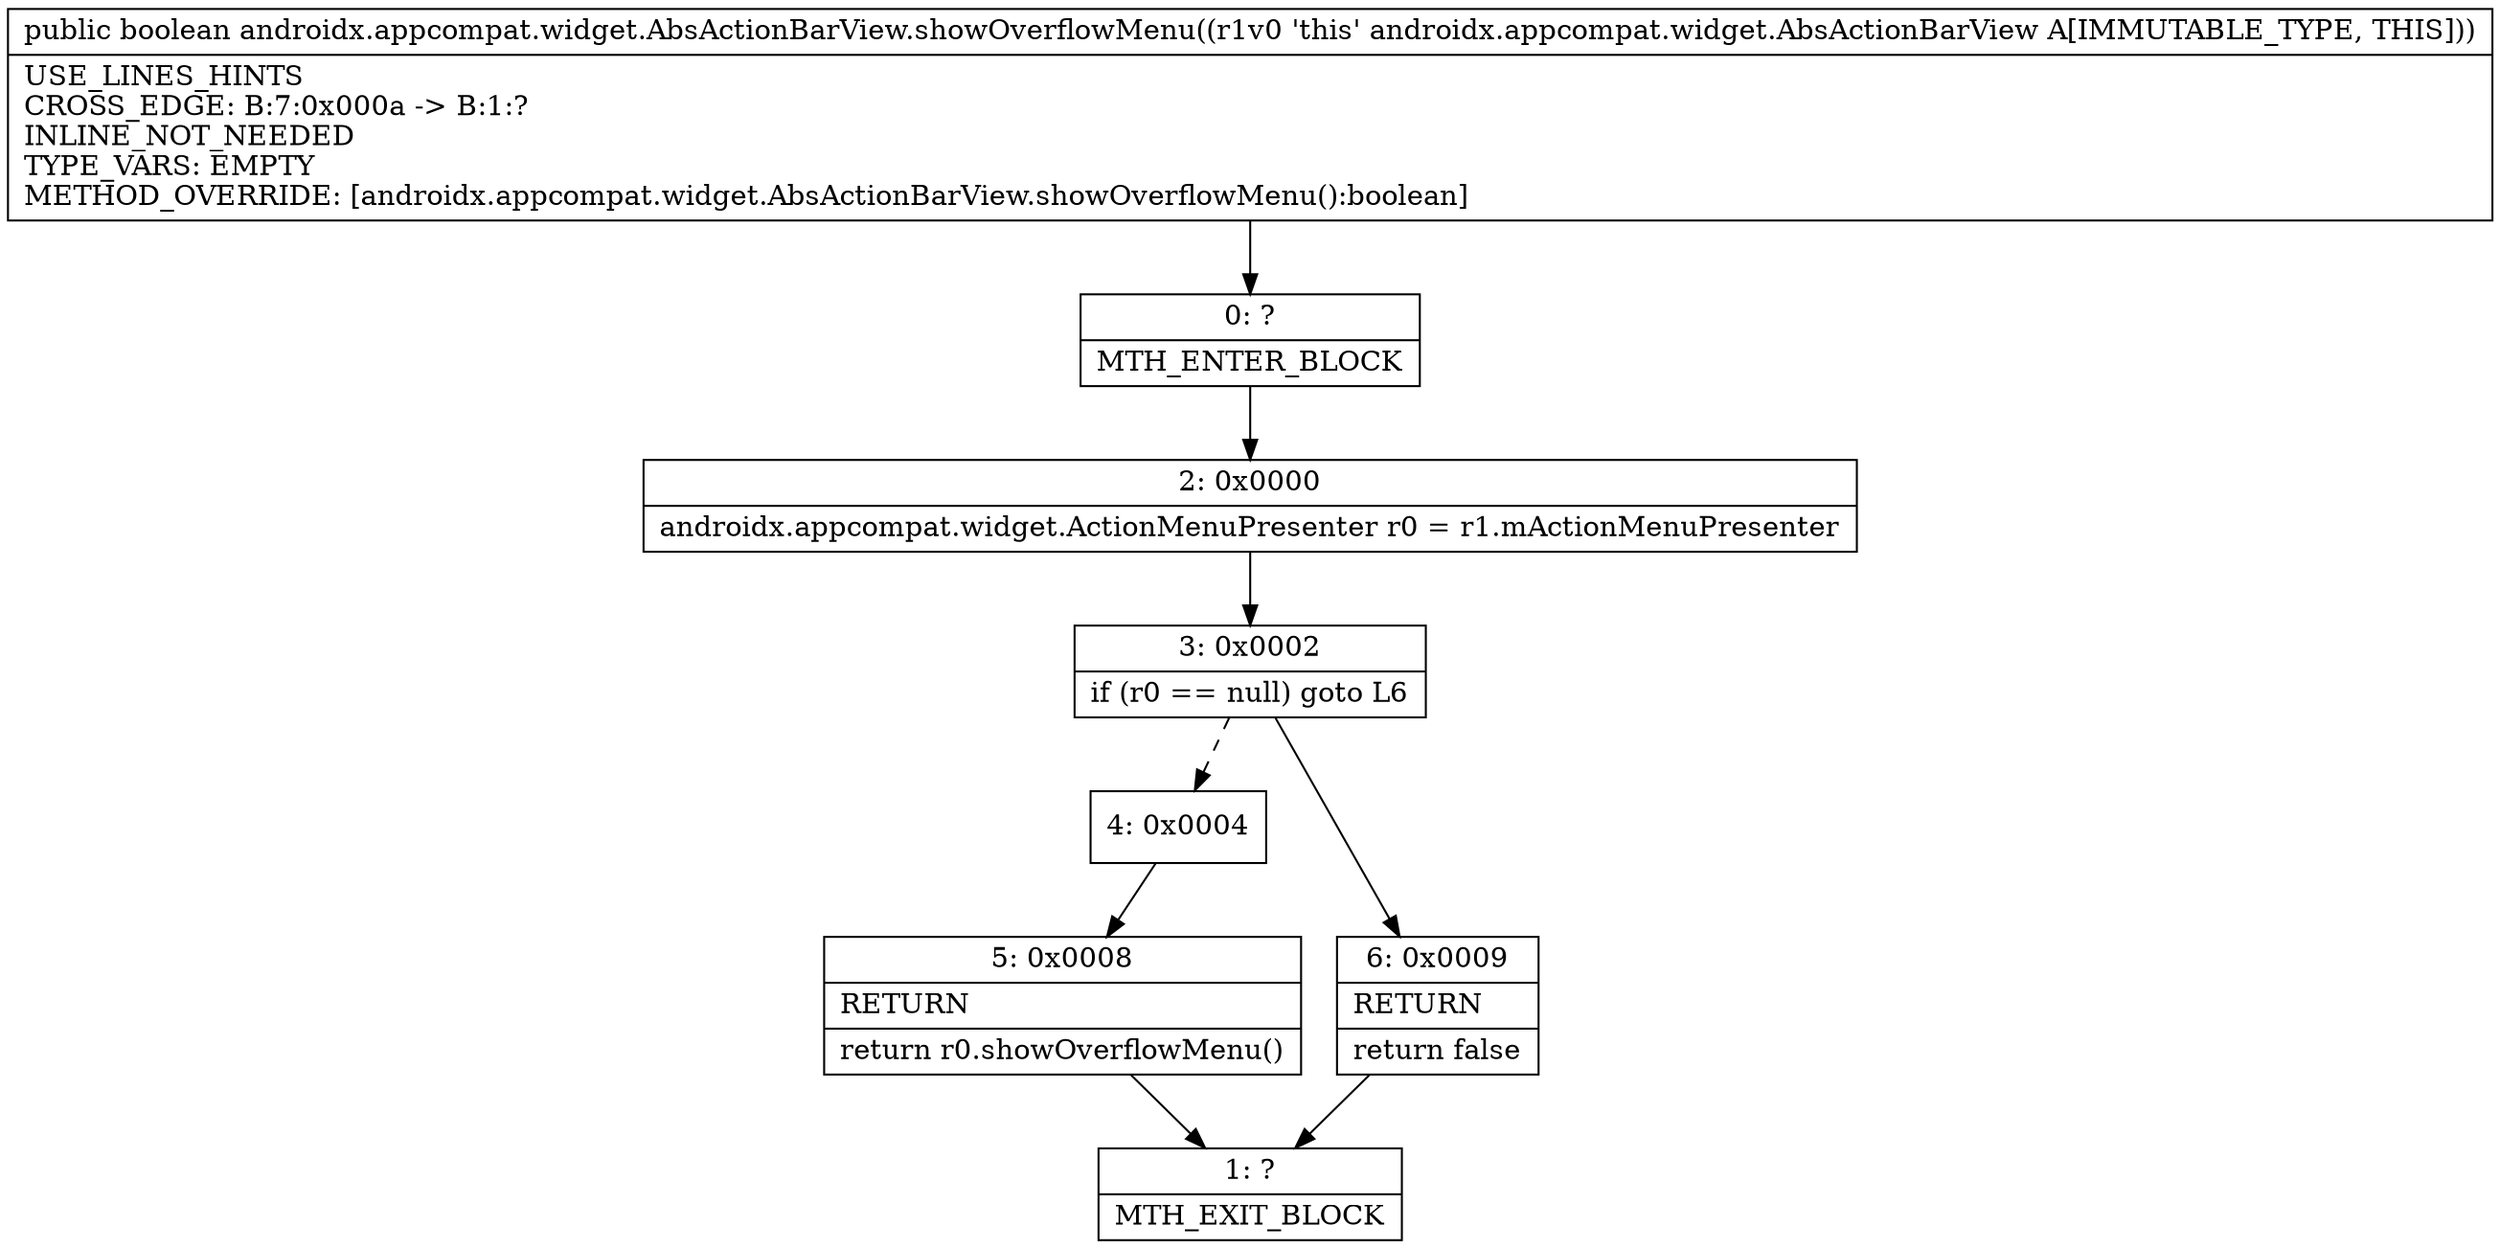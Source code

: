 digraph "CFG forandroidx.appcompat.widget.AbsActionBarView.showOverflowMenu()Z" {
Node_0 [shape=record,label="{0\:\ ?|MTH_ENTER_BLOCK\l}"];
Node_2 [shape=record,label="{2\:\ 0x0000|androidx.appcompat.widget.ActionMenuPresenter r0 = r1.mActionMenuPresenter\l}"];
Node_3 [shape=record,label="{3\:\ 0x0002|if (r0 == null) goto L6\l}"];
Node_4 [shape=record,label="{4\:\ 0x0004}"];
Node_5 [shape=record,label="{5\:\ 0x0008|RETURN\l|return r0.showOverflowMenu()\l}"];
Node_1 [shape=record,label="{1\:\ ?|MTH_EXIT_BLOCK\l}"];
Node_6 [shape=record,label="{6\:\ 0x0009|RETURN\l|return false\l}"];
MethodNode[shape=record,label="{public boolean androidx.appcompat.widget.AbsActionBarView.showOverflowMenu((r1v0 'this' androidx.appcompat.widget.AbsActionBarView A[IMMUTABLE_TYPE, THIS]))  | USE_LINES_HINTS\lCROSS_EDGE: B:7:0x000a \-\> B:1:?\lINLINE_NOT_NEEDED\lTYPE_VARS: EMPTY\lMETHOD_OVERRIDE: [androidx.appcompat.widget.AbsActionBarView.showOverflowMenu():boolean]\l}"];
MethodNode -> Node_0;Node_0 -> Node_2;
Node_2 -> Node_3;
Node_3 -> Node_4[style=dashed];
Node_3 -> Node_6;
Node_4 -> Node_5;
Node_5 -> Node_1;
Node_6 -> Node_1;
}

